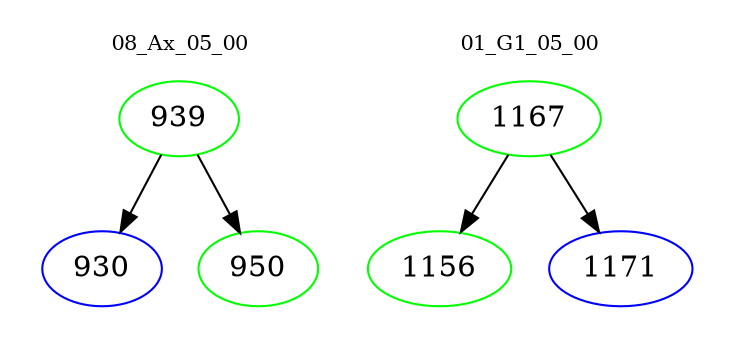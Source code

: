 digraph{
subgraph cluster_0 {
color = white
label = "08_Ax_05_00";
fontsize=10;
T0_939 [label="939", color="green"]
T0_939 -> T0_930 [color="black"]
T0_930 [label="930", color="blue"]
T0_939 -> T0_950 [color="black"]
T0_950 [label="950", color="green"]
}
subgraph cluster_1 {
color = white
label = "01_G1_05_00";
fontsize=10;
T1_1167 [label="1167", color="green"]
T1_1167 -> T1_1156 [color="black"]
T1_1156 [label="1156", color="green"]
T1_1167 -> T1_1171 [color="black"]
T1_1171 [label="1171", color="blue"]
}
}
